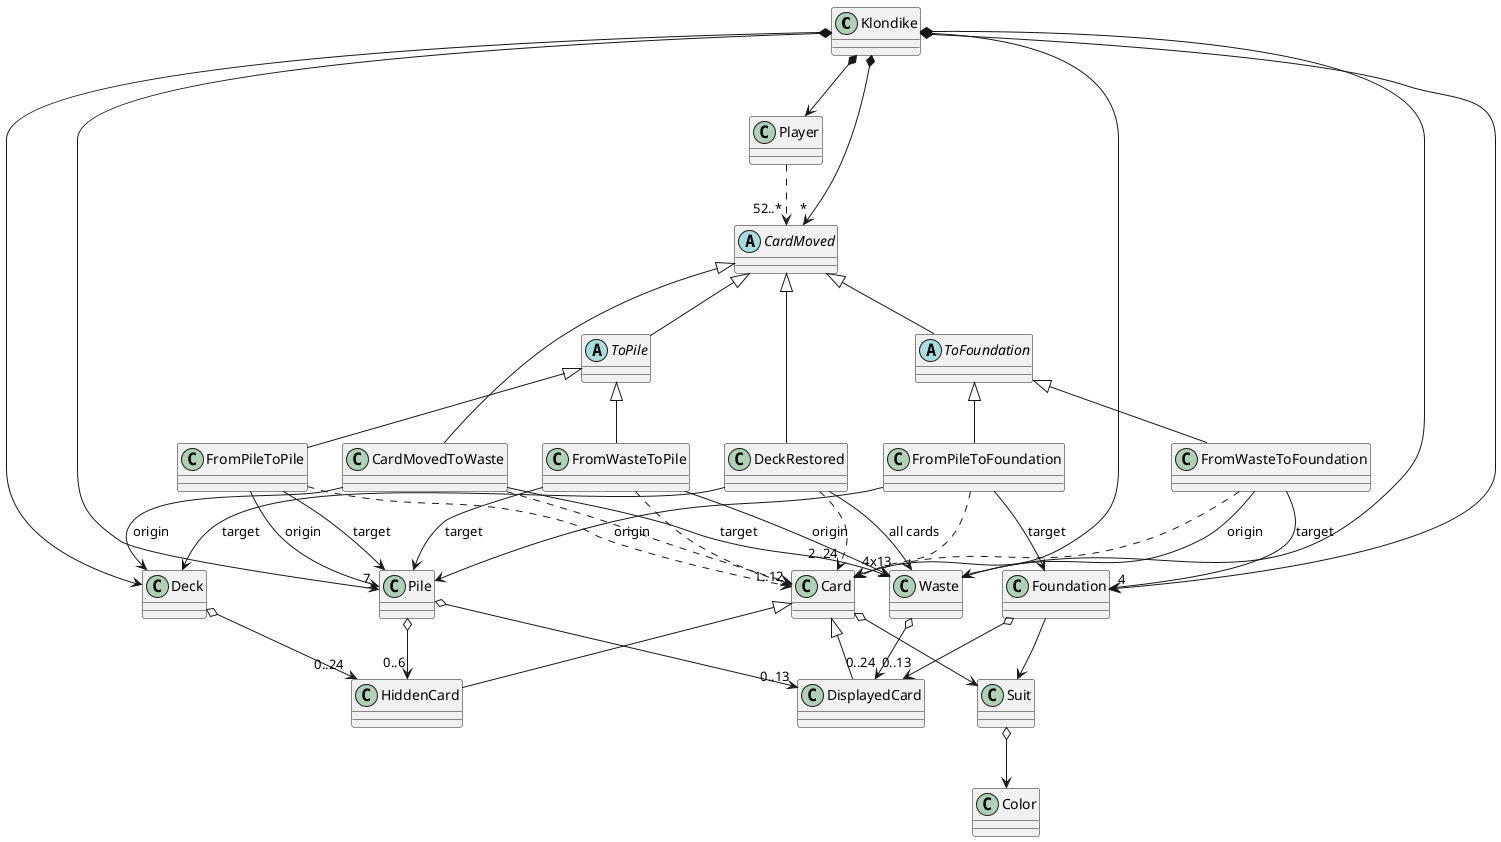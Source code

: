 @startuml

class Klondike
class Player

class Deck
class Waste
class Pile
class Foundation

class Card
class HiddenCard
class DisplayedCard
class Suit
class Color

abstract class CardMoved
class DeckRestored
class CardMovedToWaste
abstract class ToPile
class FromWasteToPile
class FromPileToPile
abstract class ToFoundation
class FromWasteToFoundation
class FromPileToFoundation



'klondike dependencies'
Klondike *-down-> Player
Klondike *-down-> "*" CardMoved
Klondike *-down-> "4x13" Card
Klondike *-down-> Deck
Klondike *-down-> Waste
Klondike *-down-> "7" Pile
Klondike *-down-> "4" Foundation

'Player dependencies'
Player .down.> "52..*" CardMoved

'Deck dependencies'
Deck o-down-> "0..24" HiddenCard
'Waste dependencies'
Waste o-down-> "0..24" DisplayedCard
'Pile dependencies'
Pile o-down-> "0..6" HiddenCard
Pile o-down-> "0..13" DisplayedCard
'Foundation dependencies'
Foundation o-down-> "0..13" DisplayedCard
Foundation -down-> Suit

'Card children'
Card <|-down- HiddenCard
Card <|-down- DisplayedCard

'Card dependencies'
Card o-down-> Suit

'Suit dependencies'
Suit o-down-> Color

'CardMoved children'
CardMoved <|-down- DeckRestored
CardMoved <|-down- CardMovedToWaste
CardMoved <|-down- ToPile
CardMoved <|-down- ToFoundation

'DeckRestored dependencies'
DeckRestored -down-> Deck : target
DeckRestored -down-> Waste : all cards
DeckRestored .down.> "2..24" Card

'CardMovedToWaste dependencies'
CardMovedToWaste -down-> Waste : target
CardMovedToWaste -down-> Deck : origin
CardMovedToWaste .down.> Card

'ToPile children"
ToPile <|-down- FromWasteToPile
ToPile <|-down- FromPileToPile

'FromWasteToPile dependencies'
FromWasteToPile .down.> Card
FromWasteToPile -down-> Pile : target
FromWasteToPile -down-> Waste : origin

'FromPileToPile dependencies'
FromPileToPile .down.> "1..12" Card
FromPileToPile -down-> Pile : target
FromPileToPile -down-> Pile : origin

'ToFoundation children"
ToFoundation <|-down- FromWasteToFoundation
ToFoundation <|-down- FromPileToFoundation

'FromWasteToFoundation dependencies'
FromWasteToFoundation .down.> Card
FromWasteToFoundation -down-> Foundation : target
FromWasteToFoundation -down-> Waste : origin

'FromPileToFoundation dependencies'
FromPileToFoundation .down.>  Card
FromPileToFoundation -down-> Foundation : target
FromPileToFoundation -down-> Pile : origin


'hidden dependencies'

@enduml
